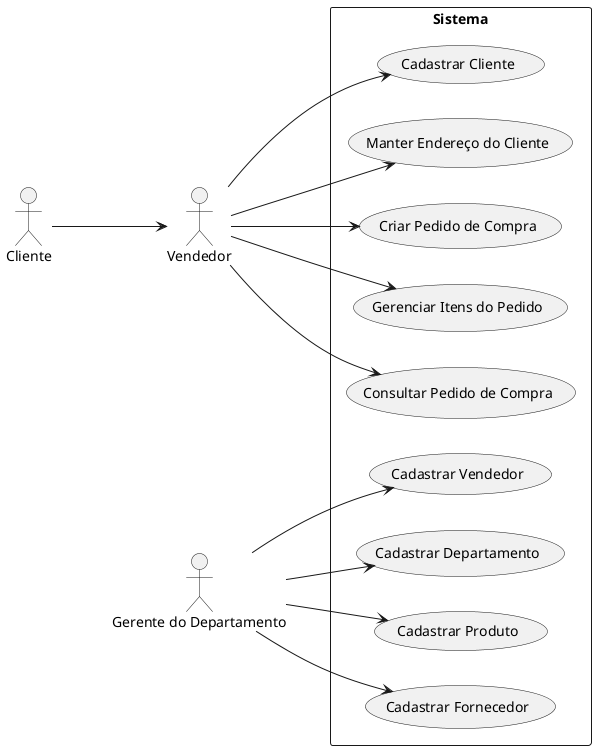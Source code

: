 @startuml
left to right direction
actor "Cliente" as C
actor "Vendedor" as V
actor "Gerente do Departamento" as G

rectangle Sistema {
  
  (Cadastrar Cliente) as UC1
  (Manter Endereço do Cliente) as UC2
  (Criar Pedido de Compra) as UC3
  (Gerenciar Itens do Pedido) as UC4
  (Consultar Pedido de Compra) as UC5

  (Cadastrar Vendedor) as UC6
  (Cadastrar Departamento) as UC7
  (Cadastrar Produto) as UC8
  (Cadastrar Fornecedor) as UC9
}

' Casos de uso do Vendedor
V --> UC1
V --> UC2
V --> UC3
V --> UC4
V --> UC5

' Casos de uso do Gerente
G --> UC6
G --> UC7
G --> UC8
G --> UC9

' Interação Cliente <-> Vendedor
C --> V

@enduml
